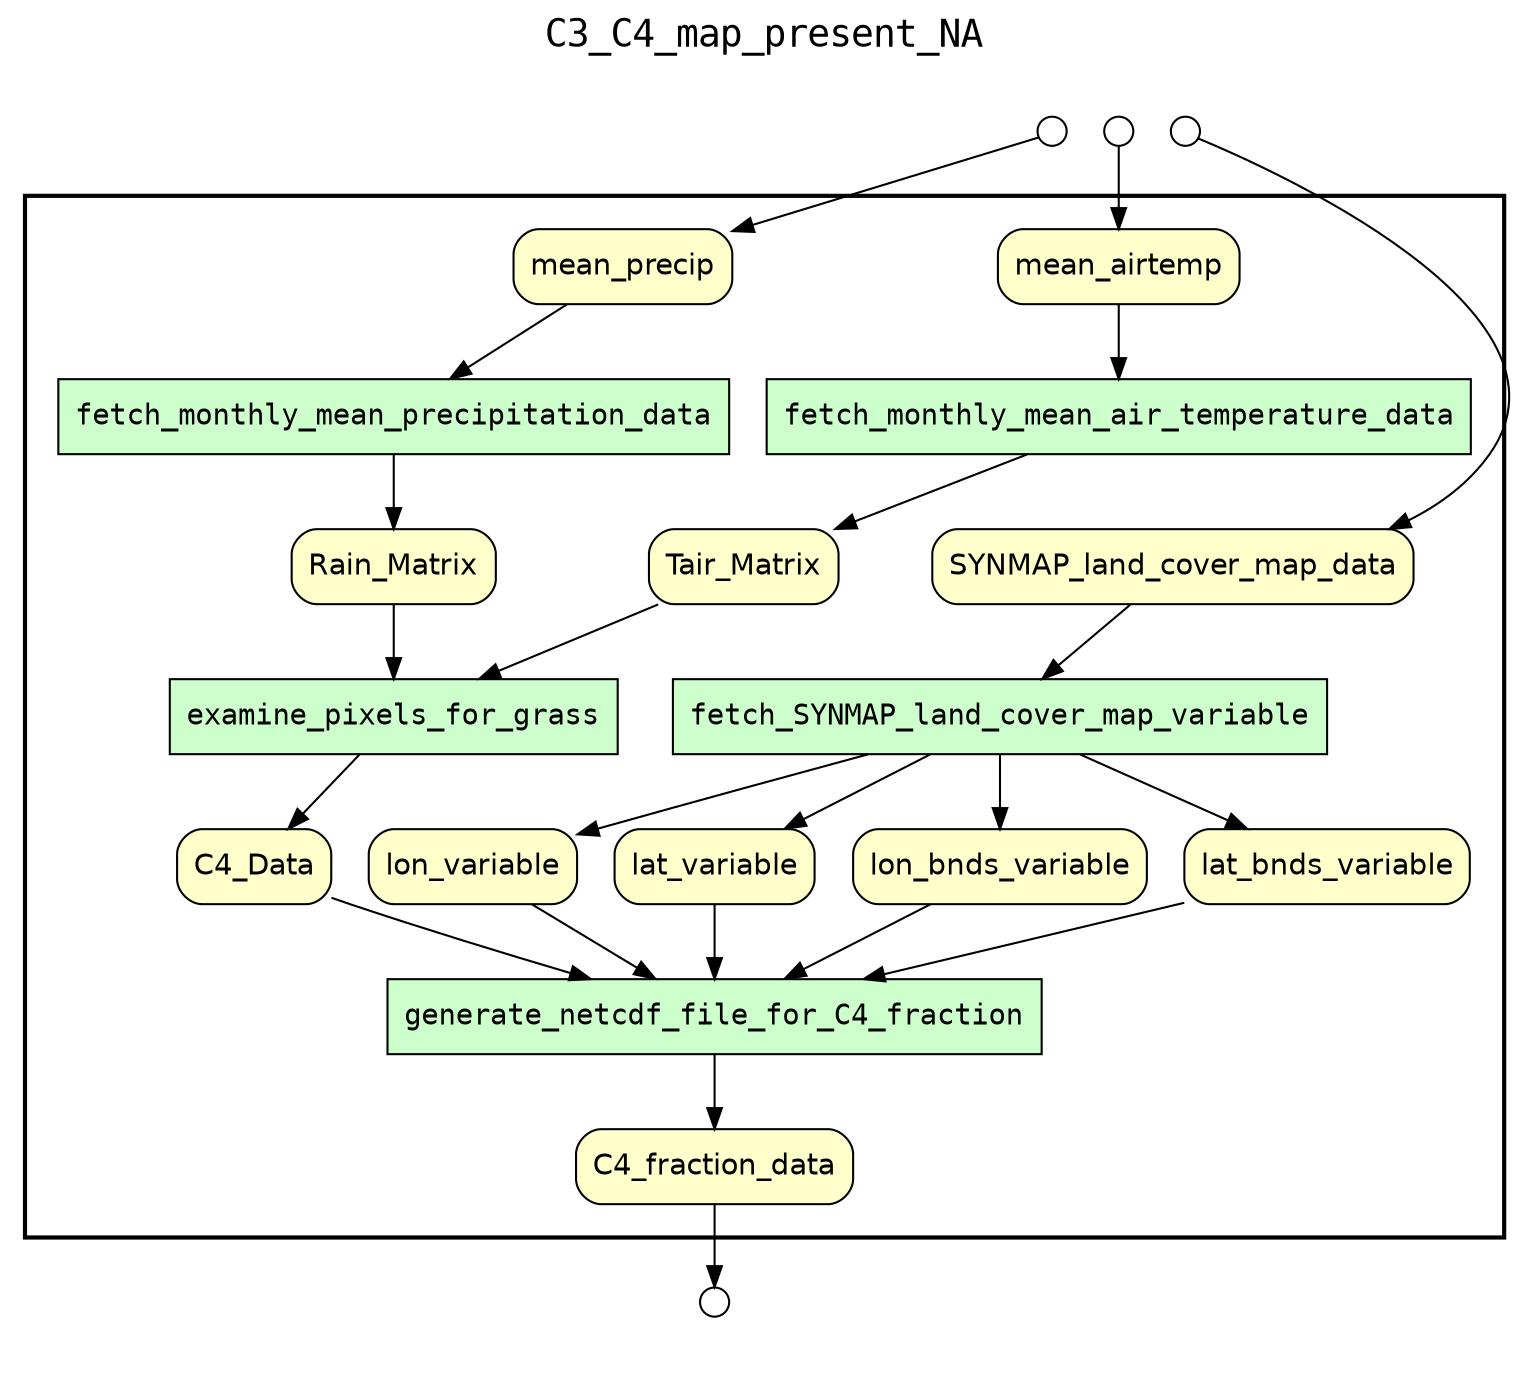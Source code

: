 
digraph yw_data_view {
rankdir=TB
fontname=Courier; fontsize=18; labelloc=t
label="C3_C4_map_present_NA"
subgraph cluster_workflow { label=""; color=black; penwidth=2
subgraph cluster_workflow_inner { label=""; color=white
node[shape=box style="filled" fillcolor="#CCFFCC" peripheries=1 fontname=Courier]
examine_pixels_for_grass
fetch_SYNMAP_land_cover_map_variable
fetch_monthly_mean_precipitation_data
fetch_monthly_mean_air_temperature_data
generate_netcdf_file_for_C4_fraction
node[shape=box style="filled" fillcolor="#CCFFCC" peripheries=1 fontname=Courier]
node[shape=box style="rounded,filled" fillcolor="#FFFFCC" peripheries=1 fontname=Helvetica]
SYNMAP_land_cover_map_data
lon_variable
lat_variable
lon_bnds_variable
lat_bnds_variable
mean_airtemp
Tair_Matrix
mean_precip
Rain_Matrix
C4_Data
C4_fraction_data
node[shape=box style="rounded,filled" fillcolor="#FFFFFF" peripheries=1 fontname=Helvetica]
}}
subgraph cluster_inflows { label=""; color=white; penwidth=2
subgraph cluster_inflows_inner { label=""; color=white
node[shape=circle fillcolor="#FFFFFF" peripheries=1 width=0.2]
SYNMAP_land_cover_map_data_inflow [label=""]
mean_airtemp_inflow [label=""]
mean_precip_inflow [label=""]
}}
subgraph cluster_outflows { label=""; color=white; penwidth=2
subgraph cluster_outflows_inner { label=""; color=white
node[shape=circle fillcolor="#FFFFFF" peripheries=1 width=0.2]
C4_fraction_data_outflow [label=""]
}}
lon_bnds_variable -> generate_netcdf_file_for_C4_fraction
C4_Data -> generate_netcdf_file_for_C4_fraction
lat_bnds_variable -> generate_netcdf_file_for_C4_fraction
Tair_Matrix -> examine_pixels_for_grass
SYNMAP_land_cover_map_data -> fetch_SYNMAP_land_cover_map_variable
Rain_Matrix -> examine_pixels_for_grass
lon_variable -> generate_netcdf_file_for_C4_fraction
mean_airtemp -> fetch_monthly_mean_air_temperature_data
lat_variable -> generate_netcdf_file_for_C4_fraction
mean_precip -> fetch_monthly_mean_precipitation_data
fetch_SYNMAP_land_cover_map_variable -> lon_variable
fetch_SYNMAP_land_cover_map_variable -> lat_variable
fetch_SYNMAP_land_cover_map_variable -> lon_bnds_variable
fetch_SYNMAP_land_cover_map_variable -> lat_bnds_variable
fetch_monthly_mean_air_temperature_data -> Tair_Matrix
fetch_monthly_mean_precipitation_data -> Rain_Matrix
examine_pixels_for_grass -> C4_Data
generate_netcdf_file_for_C4_fraction -> C4_fraction_data
SYNMAP_land_cover_map_data_inflow -> SYNMAP_land_cover_map_data
mean_airtemp_inflow -> mean_airtemp
mean_precip_inflow -> mean_precip
C4_fraction_data -> C4_fraction_data_outflow
}

